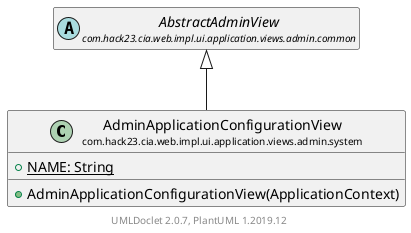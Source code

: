 @startuml
    set namespaceSeparator none
    hide empty fields
    hide empty methods

    class "<size:14>AdminApplicationConfigurationView\n<size:10>com.hack23.cia.web.impl.ui.application.views.admin.system" as com.hack23.cia.web.impl.ui.application.views.admin.system.AdminApplicationConfigurationView [[AdminApplicationConfigurationView.html]] {
        {static} +NAME: String
        +AdminApplicationConfigurationView(ApplicationContext)
    }

    abstract class "<size:14>AbstractAdminView\n<size:10>com.hack23.cia.web.impl.ui.application.views.admin.common" as com.hack23.cia.web.impl.ui.application.views.admin.common.AbstractAdminView [[../common/AbstractAdminView.html]]

    com.hack23.cia.web.impl.ui.application.views.admin.common.AbstractAdminView <|-- com.hack23.cia.web.impl.ui.application.views.admin.system.AdminApplicationConfigurationView

    center footer UMLDoclet 2.0.7, PlantUML 1.2019.12
@enduml
